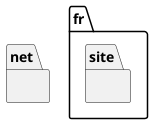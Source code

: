 {
  "sha1": "mpu36cx42h08figd7mtftjm141w5g91",
  "insertion": {
    "when": "2024-06-03T18:59:35.496Z",
    "url": "https://forum.plantuml.net/10325/could-you-detail-namespace-declaration-management",
    "user": "plantuml@gmail.com"
  }
}
@startuml
namespace net {
}

namespace fr.site {
}

@enduml
